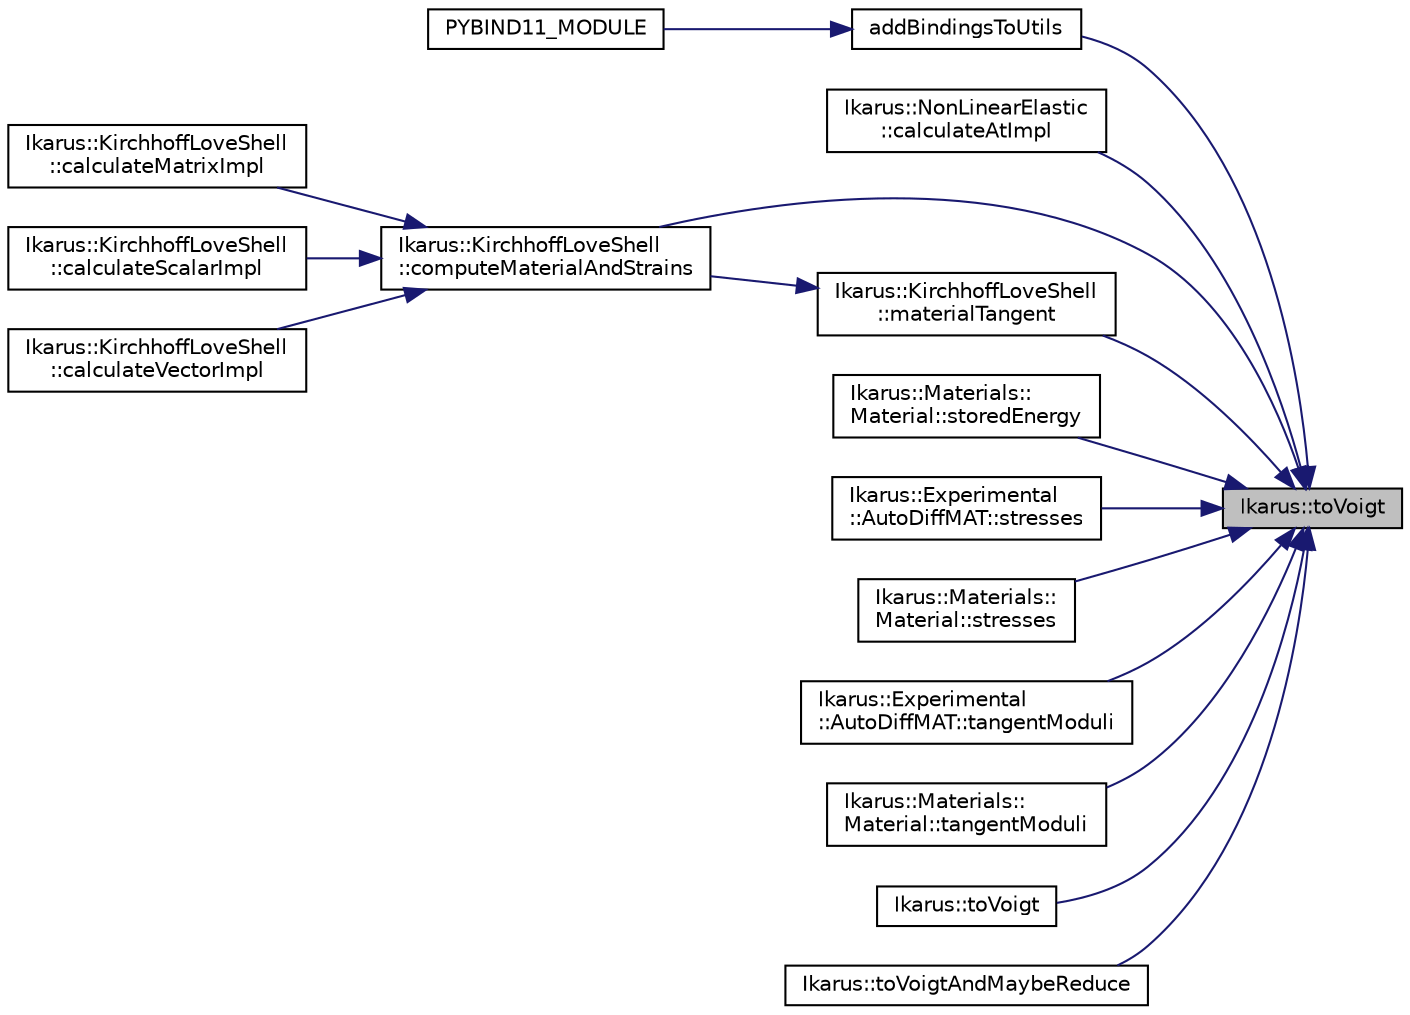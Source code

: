 digraph "Ikarus::toVoigt"
{
 // LATEX_PDF_SIZE
  edge [fontname="Helvetica",fontsize="10",labelfontname="Helvetica",labelfontsize="10"];
  node [fontname="Helvetica",fontsize="10",shape=record];
  rankdir="RL";
  Node1 [label="Ikarus::toVoigt",height=0.2,width=0.4,color="black", fillcolor="grey75", style="filled", fontcolor="black",tooltip="Converts 2D indices to Voigt notation index."];
  Node1 -> Node2 [dir="back",color="midnightblue",fontsize="10",style="solid"];
  Node2 [label="addBindingsToUtils",height=0.2,width=0.4,color="black", fillcolor="white", style="filled",URL="$a00391.html#ga1fbedbac54712740abe25ceab2990472",tooltip=" "];
  Node2 -> Node3 [dir="back",color="midnightblue",fontsize="10",style="solid"];
  Node3 [label="PYBIND11_MODULE",height=0.2,width=0.4,color="black", fillcolor="white", style="filled",URL="$a00359.html#a0e4f7cface71bec1c24bbed3aaa798d8",tooltip=" "];
  Node1 -> Node4 [dir="back",color="midnightblue",fontsize="10",style="solid"];
  Node4 [label="Ikarus::NonLinearElastic\l::calculateAtImpl",height=0.2,width=0.4,color="black", fillcolor="white", style="filled",URL="$a01607.html#a7c8edbff09762bdb9cae26d4cf6b0a91",tooltip="Calculates a requested result at a specific local position."];
  Node1 -> Node5 [dir="back",color="midnightblue",fontsize="10",style="solid"];
  Node5 [label="Ikarus::KirchhoffLoveShell\l::computeMaterialAndStrains",height=0.2,width=0.4,color="black", fillcolor="white", style="filled",URL="$a01471.html#a2116db254c03a1873dc6d1d432d8eaa1",tooltip="Compute material properties and strains at a given integration point."];
  Node5 -> Node6 [dir="back",color="midnightblue",fontsize="10",style="solid"];
  Node6 [label="Ikarus::KirchhoffLoveShell\l::calculateMatrixImpl",height=0.2,width=0.4,color="black", fillcolor="white", style="filled",URL="$a01471.html#a71e905f315ca4efee16150b0c43fbabe",tooltip=" "];
  Node5 -> Node7 [dir="back",color="midnightblue",fontsize="10",style="solid"];
  Node7 [label="Ikarus::KirchhoffLoveShell\l::calculateScalarImpl",height=0.2,width=0.4,color="black", fillcolor="white", style="filled",URL="$a01471.html#ac901c3457b487e52ca4c40ccfb1e69a6",tooltip=" "];
  Node5 -> Node8 [dir="back",color="midnightblue",fontsize="10",style="solid"];
  Node8 [label="Ikarus::KirchhoffLoveShell\l::calculateVectorImpl",height=0.2,width=0.4,color="black", fillcolor="white", style="filled",URL="$a01471.html#a14aa1287417c41d90c1f9cad4738cc93",tooltip=" "];
  Node1 -> Node9 [dir="back",color="midnightblue",fontsize="10",style="solid"];
  Node9 [label="Ikarus::KirchhoffLoveShell\l::materialTangent",height=0.2,width=0.4,color="black", fillcolor="white", style="filled",URL="$a01471.html#a0a02eda2ec4b244354d313e8c98568f6",tooltip="Gets the material tangent matrix for the linear elastic material."];
  Node9 -> Node5 [dir="back",color="midnightblue",fontsize="10",style="solid"];
  Node1 -> Node10 [dir="back",color="midnightblue",fontsize="10",style="solid"];
  Node10 [label="Ikarus::Materials::\lMaterial::storedEnergy",height=0.2,width=0.4,color="black", fillcolor="white", style="filled",URL="$a01579.html#a8d6370e3d198662f4222a0b94e2d6703",tooltip="Return the stored potential energy of the material."];
  Node1 -> Node11 [dir="back",color="midnightblue",fontsize="10",style="solid"];
  Node11 [label="Ikarus::Experimental\l::AutoDiffMAT::stresses",height=0.2,width=0.4,color="black", fillcolor="white", style="filled",URL="$a01347.html#aa58ea268a050d8f2735e5098a0d519df",tooltip="Computes the stresses in the underlying material model."];
  Node1 -> Node12 [dir="back",color="midnightblue",fontsize="10",style="solid"];
  Node12 [label="Ikarus::Materials::\lMaterial::stresses",height=0.2,width=0.4,color="black", fillcolor="white", style="filled",URL="$a01579.html#a8a68e052cade23285d1a28d1e08845f5",tooltip="Get the stresses of the material."];
  Node1 -> Node13 [dir="back",color="midnightblue",fontsize="10",style="solid"];
  Node13 [label="Ikarus::Experimental\l::AutoDiffMAT::tangentModuli",height=0.2,width=0.4,color="black", fillcolor="white", style="filled",URL="$a01347.html#abd22c052743105a646c9cb16d531c57a",tooltip="Computes the tangent moduli in the underlying material model."];
  Node1 -> Node14 [dir="back",color="midnightblue",fontsize="10",style="solid"];
  Node14 [label="Ikarus::Materials::\lMaterial::tangentModuli",height=0.2,width=0.4,color="black", fillcolor="white", style="filled",URL="$a01579.html#a7a97d64507fd1ce0c14e919edb8a639b",tooltip="Get the tangentModuli of the material."];
  Node1 -> Node15 [dir="back",color="midnightblue",fontsize="10",style="solid"];
  Node15 [label="Ikarus::toVoigt",height=0.2,width=0.4,color="black", fillcolor="white", style="filled",URL="$a00392.html#ga8777400d7d11c49d46f3c6be2698722e",tooltip="Converts a fourth-order tensor of fixed size 3x3x3x3 to a Voigt notation matrix of size 6x6."];
  Node1 -> Node16 [dir="back",color="midnightblue",fontsize="10",style="solid"];
  Node16 [label="Ikarus::toVoigtAndMaybeReduce",height=0.2,width=0.4,color="black", fillcolor="white", style="filled",URL="$a00391.html#ga378c5569b7b899586e7c8006fb776351",tooltip="Converts a 3x3 matrix to Voigt notation, possibly reducing it based on material properties."];
}

